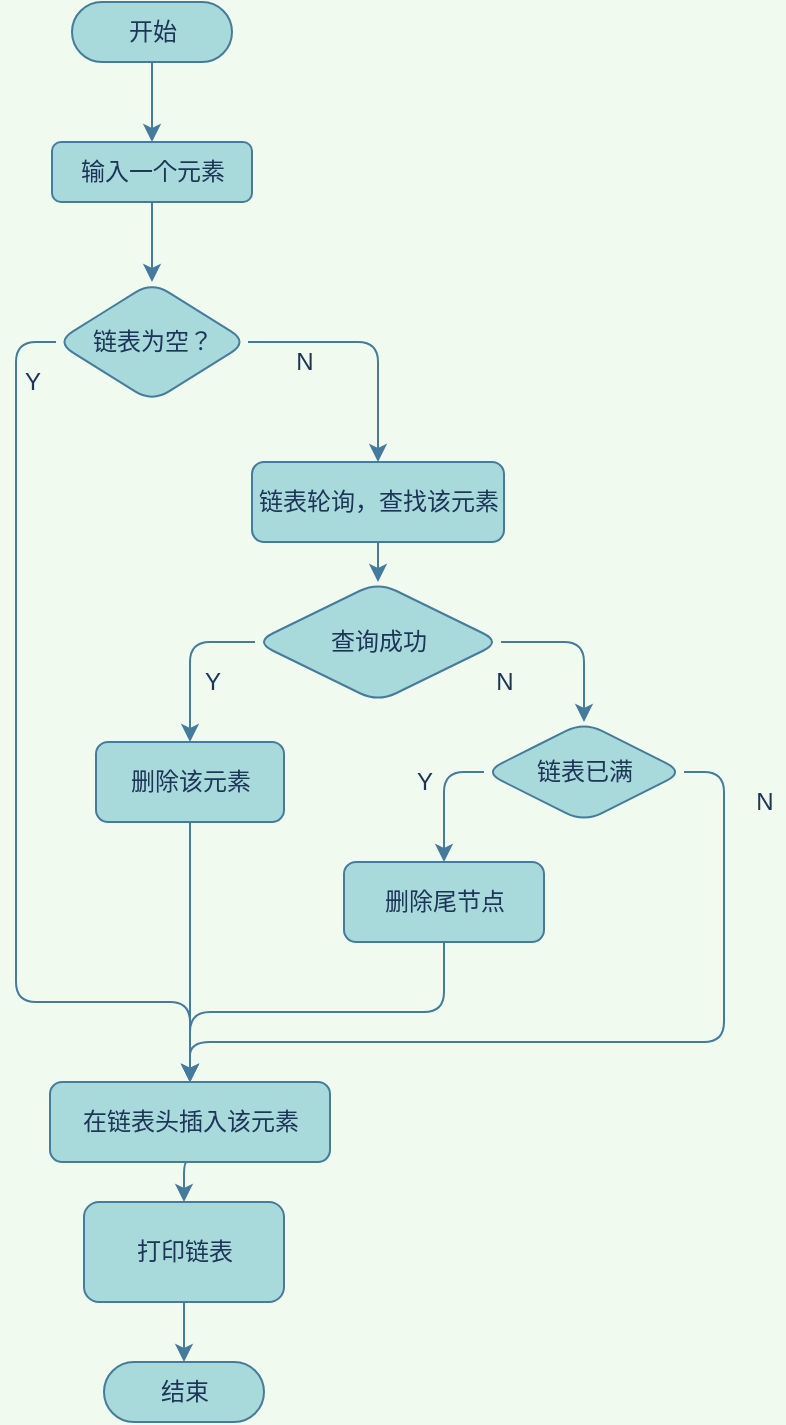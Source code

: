 <mxfile>
    <diagram id="-jSlx238c45MVeIOHzH1" name="第 1 页">
        <mxGraphModel dx="938" dy="800" grid="1" gridSize="10" guides="1" tooltips="1" connect="1" arrows="1" fold="1" page="1" pageScale="1" pageWidth="827" pageHeight="1169" background="#F1FAEE" math="0" shadow="0">
            <root>
                <mxCell id="0"/>
                <mxCell id="1" parent="0"/>
                <mxCell id="4" style="edgeStyle=orthogonalEdgeStyle;orthogonalLoop=1;jettySize=auto;html=1;exitX=0.5;exitY=0.5;exitDx=0;exitDy=15;exitPerimeter=0;entryX=0.5;entryY=0;entryDx=0;entryDy=0;labelBackgroundColor=#F1FAEE;strokeColor=#457B9D;fontColor=#1D3557;" edge="1" parent="1" source="2" target="3">
                    <mxGeometry relative="1" as="geometry"/>
                </mxCell>
                <mxCell id="2" value="开始" style="html=1;dashed=0;whitespace=wrap;shape=mxgraph.dfd.start;rounded=1;fillColor=#A8DADC;strokeColor=#457B9D;fontColor=#1D3557;" vertex="1" parent="1">
                    <mxGeometry x="374" y="110" width="80" height="30" as="geometry"/>
                </mxCell>
                <mxCell id="7" style="edgeStyle=orthogonalEdgeStyle;orthogonalLoop=1;jettySize=auto;html=1;exitX=0.5;exitY=1;exitDx=0;exitDy=0;entryX=0.5;entryY=0;entryDx=0;entryDy=0;labelBackgroundColor=#F1FAEE;strokeColor=#457B9D;fontColor=#1D3557;" edge="1" parent="1" source="3" target="6">
                    <mxGeometry relative="1" as="geometry"/>
                </mxCell>
                <mxCell id="3" value="输入一个元素" style="html=1;dashed=0;whitespace=wrap;rounded=1;fillColor=#A8DADC;strokeColor=#457B9D;fontColor=#1D3557;" vertex="1" parent="1">
                    <mxGeometry x="364" y="180" width="100" height="30" as="geometry"/>
                </mxCell>
                <mxCell id="9" style="edgeStyle=orthogonalEdgeStyle;orthogonalLoop=1;jettySize=auto;html=1;exitX=0;exitY=0.5;exitDx=0;exitDy=0;entryX=0.5;entryY=0;entryDx=0;entryDy=0;labelBackgroundColor=#F1FAEE;strokeColor=#457B9D;fontColor=#1D3557;" edge="1" parent="1" source="6" target="21">
                    <mxGeometry relative="1" as="geometry">
                        <mxPoint x="322" y="340" as="targetPoint"/>
                        <Array as="points">
                            <mxPoint x="346" y="280"/>
                            <mxPoint x="346" y="610"/>
                            <mxPoint x="433" y="610"/>
                        </Array>
                    </mxGeometry>
                </mxCell>
                <mxCell id="15" style="edgeStyle=orthogonalEdgeStyle;orthogonalLoop=1;jettySize=auto;html=1;exitX=1;exitY=0.5;exitDx=0;exitDy=0;labelBackgroundColor=#F1FAEE;strokeColor=#457B9D;fontColor=#1D3557;" edge="1" parent="1" source="6" target="14">
                    <mxGeometry relative="1" as="geometry"/>
                </mxCell>
                <mxCell id="6" value="链表为空？" style="shape=rhombus;html=1;dashed=0;whitespace=wrap;perimeter=rhombusPerimeter;rounded=1;fillColor=#A8DADC;strokeColor=#457B9D;fontColor=#1D3557;" vertex="1" parent="1">
                    <mxGeometry x="366" y="250" width="96" height="60" as="geometry"/>
                </mxCell>
                <mxCell id="12" value="Y" style="text;html=1;align=center;verticalAlign=middle;resizable=0;points=[];autosize=1;strokeColor=none;rounded=1;fontColor=#1D3557;" vertex="1" parent="1">
                    <mxGeometry x="344" y="290" width="20" height="20" as="geometry"/>
                </mxCell>
                <mxCell id="13" value="N" style="text;html=1;align=center;verticalAlign=middle;resizable=0;points=[];autosize=1;strokeColor=none;rounded=1;fontColor=#1D3557;" vertex="1" parent="1">
                    <mxGeometry x="480" y="280" width="20" height="20" as="geometry"/>
                </mxCell>
                <mxCell id="17" style="edgeStyle=orthogonalEdgeStyle;orthogonalLoop=1;jettySize=auto;html=1;exitX=0.5;exitY=1;exitDx=0;exitDy=0;entryX=0.5;entryY=0;entryDx=0;entryDy=0;labelBackgroundColor=#F1FAEE;strokeColor=#457B9D;fontColor=#1D3557;" edge="1" parent="1" source="14" target="16">
                    <mxGeometry relative="1" as="geometry"/>
                </mxCell>
                <mxCell id="14" value="链表轮询，查找该元素" style="html=1;dashed=0;whitespace=wrap;rounded=1;fillColor=#A8DADC;strokeColor=#457B9D;fontColor=#1D3557;" vertex="1" parent="1">
                    <mxGeometry x="464" y="340" width="126" height="40" as="geometry"/>
                </mxCell>
                <mxCell id="19" style="edgeStyle=orthogonalEdgeStyle;orthogonalLoop=1;jettySize=auto;html=1;exitX=0;exitY=0.5;exitDx=0;exitDy=0;entryX=0.5;entryY=0;entryDx=0;entryDy=0;labelBackgroundColor=#F1FAEE;strokeColor=#457B9D;fontColor=#1D3557;" edge="1" parent="1" source="16" target="18">
                    <mxGeometry relative="1" as="geometry"/>
                </mxCell>
                <mxCell id="27" style="edgeStyle=orthogonalEdgeStyle;orthogonalLoop=1;jettySize=auto;html=1;exitX=1;exitY=0.5;exitDx=0;exitDy=0;entryX=0.5;entryY=0;entryDx=0;entryDy=0;labelBackgroundColor=#F1FAEE;strokeColor=#457B9D;fontColor=#1D3557;" edge="1" parent="1" source="16" target="26">
                    <mxGeometry relative="1" as="geometry"/>
                </mxCell>
                <mxCell id="16" value="查询成功" style="shape=rhombus;html=1;dashed=0;whitespace=wrap;perimeter=rhombusPerimeter;rounded=1;fillColor=#A8DADC;strokeColor=#457B9D;fontColor=#1D3557;" vertex="1" parent="1">
                    <mxGeometry x="465.5" y="400" width="123" height="60" as="geometry"/>
                </mxCell>
                <mxCell id="22" style="edgeStyle=orthogonalEdgeStyle;orthogonalLoop=1;jettySize=auto;html=1;exitX=0.5;exitY=1;exitDx=0;exitDy=0;entryX=0.5;entryY=0;entryDx=0;entryDy=0;labelBackgroundColor=#F1FAEE;strokeColor=#457B9D;fontColor=#1D3557;" edge="1" parent="1" source="18" target="21">
                    <mxGeometry relative="1" as="geometry"/>
                </mxCell>
                <mxCell id="18" value="删除该元素" style="html=1;dashed=0;whitespace=wrap;rounded=1;fillColor=#A8DADC;strokeColor=#457B9D;fontColor=#1D3557;" vertex="1" parent="1">
                    <mxGeometry x="386" y="480" width="94" height="40" as="geometry"/>
                </mxCell>
                <mxCell id="20" value="Y" style="text;html=1;align=center;verticalAlign=middle;resizable=0;points=[];autosize=1;strokeColor=none;rounded=1;fontColor=#1D3557;" vertex="1" parent="1">
                    <mxGeometry x="434" y="440" width="20" height="20" as="geometry"/>
                </mxCell>
                <mxCell id="33" style="edgeStyle=orthogonalEdgeStyle;orthogonalLoop=1;jettySize=auto;html=1;exitX=0.5;exitY=1;exitDx=0;exitDy=0;entryX=0.5;entryY=0;entryDx=0;entryDy=0;labelBackgroundColor=#F1FAEE;strokeColor=#457B9D;fontColor=#1D3557;" edge="1" parent="1" source="21" target="23">
                    <mxGeometry relative="1" as="geometry"/>
                </mxCell>
                <mxCell id="21" value="在链表头插入该元素" style="html=1;dashed=0;whitespace=wrap;rounded=1;fillColor=#A8DADC;strokeColor=#457B9D;fontColor=#1D3557;" vertex="1" parent="1">
                    <mxGeometry x="363" y="650" width="140" height="40" as="geometry"/>
                </mxCell>
                <mxCell id="35" style="edgeStyle=orthogonalEdgeStyle;orthogonalLoop=1;jettySize=auto;html=1;exitX=0.5;exitY=1;exitDx=0;exitDy=0;entryX=0.5;entryY=0.5;entryDx=0;entryDy=-15;entryPerimeter=0;labelBackgroundColor=#F1FAEE;strokeColor=#457B9D;fontColor=#1D3557;" edge="1" parent="1" source="23" target="34">
                    <mxGeometry relative="1" as="geometry"/>
                </mxCell>
                <mxCell id="23" value="打印链表" style="html=1;dashed=0;whitespace=wrap;rounded=1;fillColor=#A8DADC;strokeColor=#457B9D;fontColor=#1D3557;" vertex="1" parent="1">
                    <mxGeometry x="380" y="710" width="100" height="50" as="geometry"/>
                </mxCell>
                <mxCell id="25" value="N" style="text;html=1;align=center;verticalAlign=middle;resizable=0;points=[];autosize=1;strokeColor=none;rounded=1;fontColor=#1D3557;" vertex="1" parent="1">
                    <mxGeometry x="580" y="440" width="20" height="20" as="geometry"/>
                </mxCell>
                <mxCell id="29" style="edgeStyle=orthogonalEdgeStyle;orthogonalLoop=1;jettySize=auto;html=1;exitX=0;exitY=0.5;exitDx=0;exitDy=0;labelBackgroundColor=#F1FAEE;strokeColor=#457B9D;fontColor=#1D3557;" edge="1" parent="1" source="26" target="28">
                    <mxGeometry relative="1" as="geometry"/>
                </mxCell>
                <mxCell id="32" style="edgeStyle=orthogonalEdgeStyle;orthogonalLoop=1;jettySize=auto;html=1;exitX=1;exitY=0.5;exitDx=0;exitDy=0;entryX=0.5;entryY=0;entryDx=0;entryDy=0;labelBackgroundColor=#F1FAEE;strokeColor=#457B9D;fontColor=#1D3557;" edge="1" parent="1" source="26" target="21">
                    <mxGeometry relative="1" as="geometry">
                        <Array as="points">
                            <mxPoint x="700" y="495"/>
                            <mxPoint x="700" y="630"/>
                            <mxPoint x="433" y="630"/>
                        </Array>
                    </mxGeometry>
                </mxCell>
                <mxCell id="26" value="链表已满" style="shape=rhombus;html=1;dashed=0;whitespace=wrap;perimeter=rhombusPerimeter;rounded=1;fillColor=#A8DADC;strokeColor=#457B9D;fontColor=#1D3557;" vertex="1" parent="1">
                    <mxGeometry x="580" y="470" width="100" height="50" as="geometry"/>
                </mxCell>
                <mxCell id="31" style="edgeStyle=orthogonalEdgeStyle;orthogonalLoop=1;jettySize=auto;html=1;exitX=0.5;exitY=1;exitDx=0;exitDy=0;entryX=0.5;entryY=0;entryDx=0;entryDy=0;labelBackgroundColor=#F1FAEE;strokeColor=#457B9D;fontColor=#1D3557;" edge="1" parent="1" source="28" target="21">
                    <mxGeometry relative="1" as="geometry"/>
                </mxCell>
                <mxCell id="28" value="删除尾节点" style="html=1;dashed=0;whitespace=wrap;rounded=1;fillColor=#A8DADC;strokeColor=#457B9D;fontColor=#1D3557;" vertex="1" parent="1">
                    <mxGeometry x="510" y="540" width="100" height="40" as="geometry"/>
                </mxCell>
                <mxCell id="30" value="Y" style="text;html=1;align=center;verticalAlign=middle;resizable=0;points=[];autosize=1;strokeColor=none;rounded=1;fontColor=#1D3557;" vertex="1" parent="1">
                    <mxGeometry x="540" y="490" width="20" height="20" as="geometry"/>
                </mxCell>
                <mxCell id="34" value="结束" style="html=1;dashed=0;whitespace=wrap;shape=mxgraph.dfd.start;rounded=1;fillColor=#A8DADC;strokeColor=#457B9D;fontColor=#1D3557;" vertex="1" parent="1">
                    <mxGeometry x="390" y="790" width="80" height="30" as="geometry"/>
                </mxCell>
                <mxCell id="36" value="N" style="text;html=1;align=center;verticalAlign=middle;resizable=0;points=[];autosize=1;strokeColor=none;fontColor=#1D3557;" vertex="1" parent="1">
                    <mxGeometry x="710" y="500" width="20" height="20" as="geometry"/>
                </mxCell>
            </root>
        </mxGraphModel>
    </diagram>
</mxfile>
